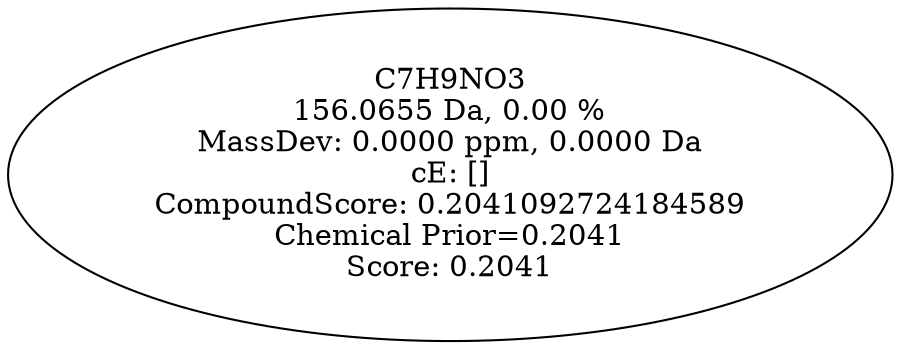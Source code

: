 strict digraph {
v1 [label="C7H9NO3\n156.0655 Da, 0.00 %\nMassDev: 0.0000 ppm, 0.0000 Da\ncE: []\nCompoundScore: 0.2041092724184589\nChemical Prior=0.2041\nScore: 0.2041"];
}